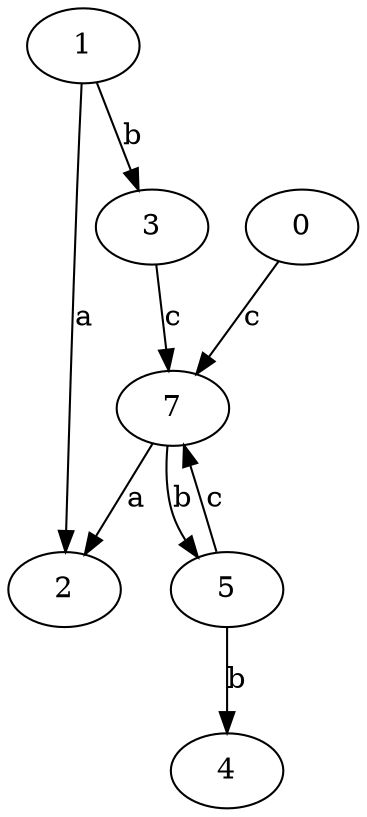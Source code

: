 strict digraph  {
1;
0;
2;
3;
4;
5;
7;
1 -> 2  [label=a];
1 -> 3  [label=b];
0 -> 7  [label=c];
3 -> 7  [label=c];
5 -> 4  [label=b];
5 -> 7  [label=c];
7 -> 2  [label=a];
7 -> 5  [label=b];
}
